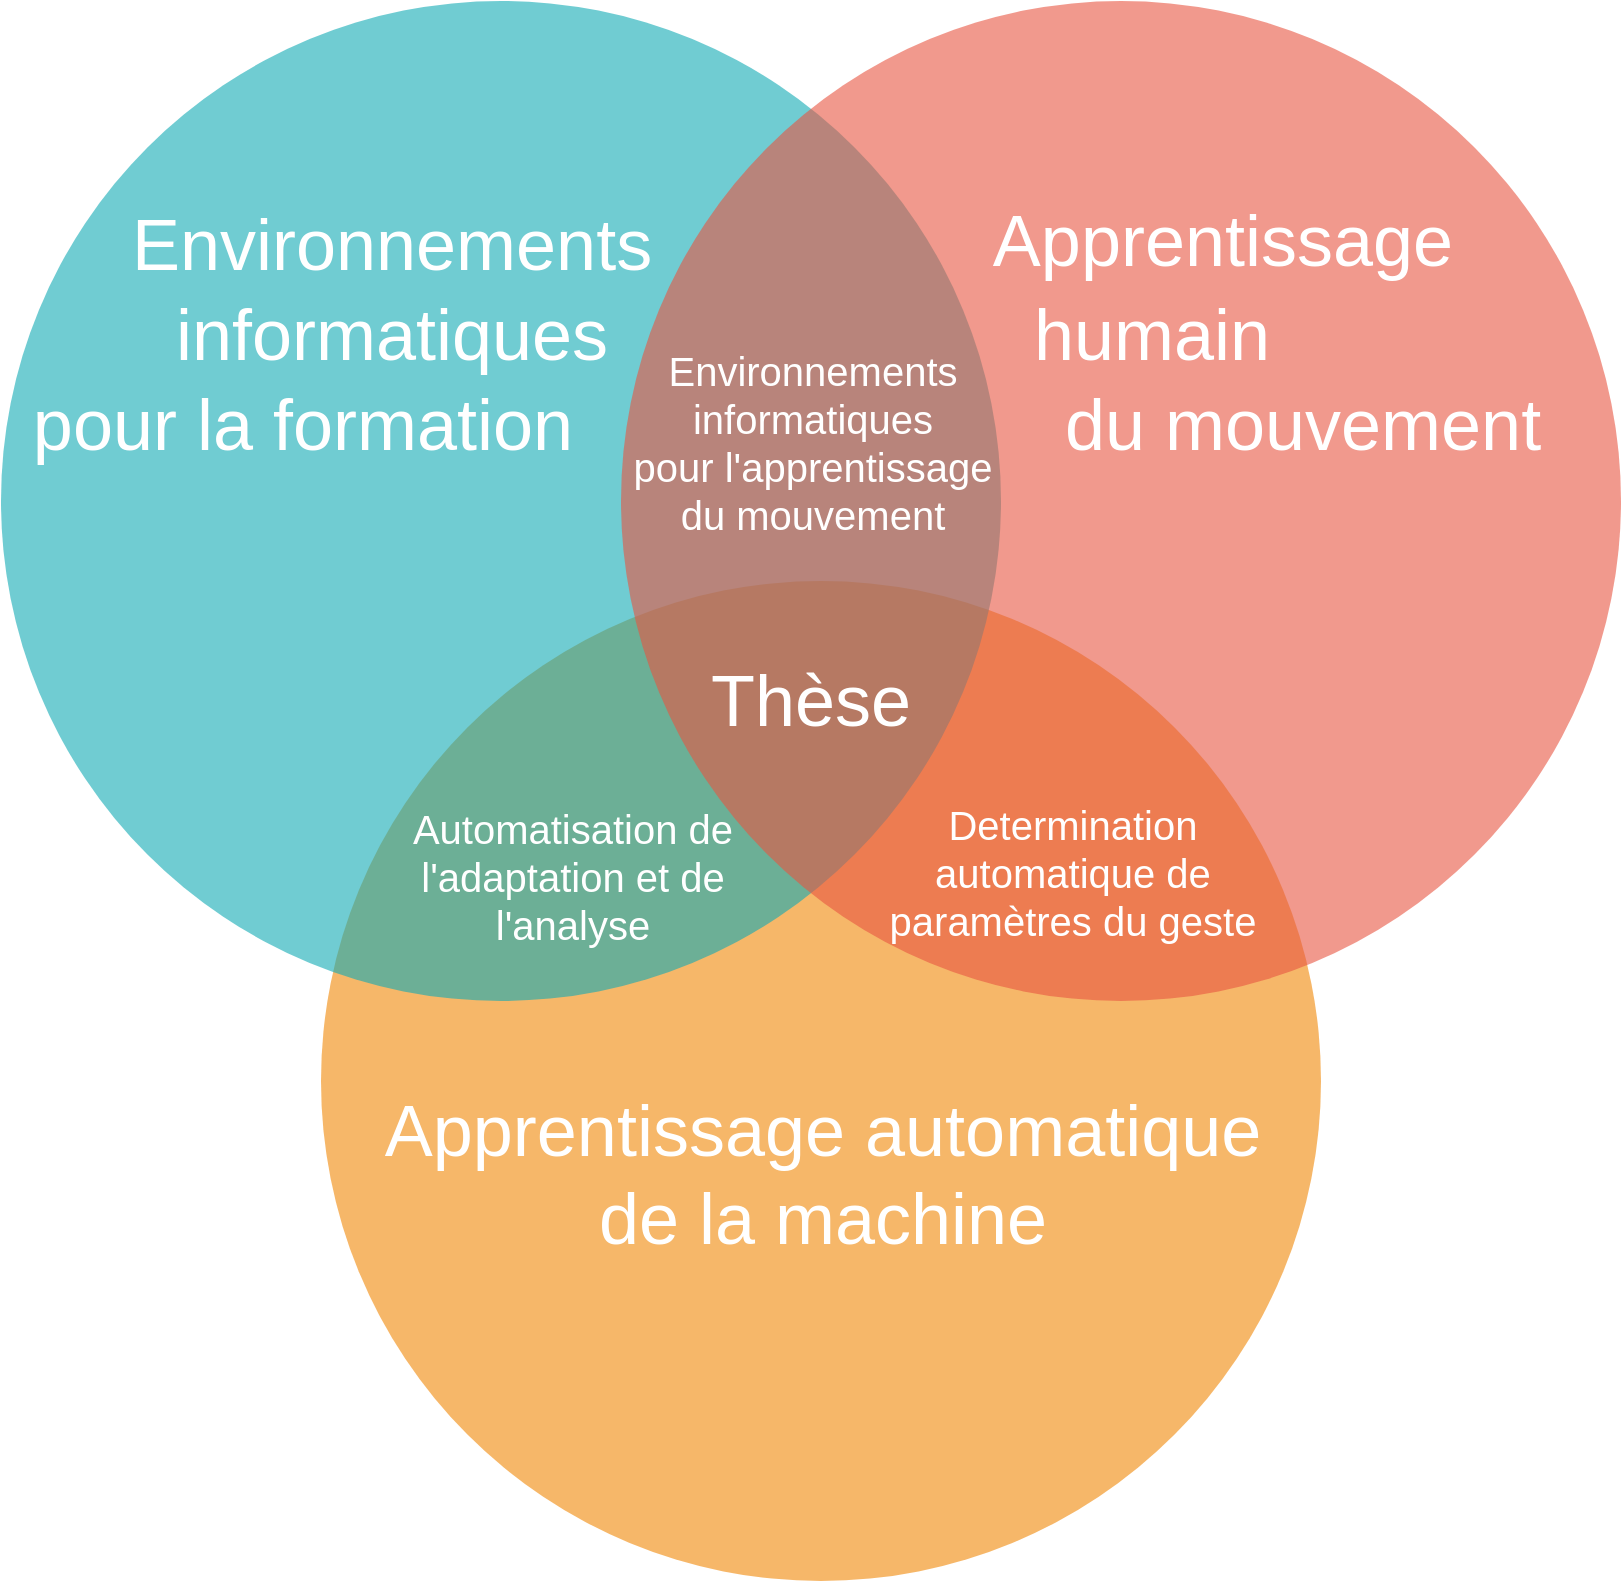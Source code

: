 <mxfile version="13.1.0" type="device"><diagram id="3228e29e-7158-1315-38df-8450db1d8a1d" name="Page-1"><mxGraphModel dx="1422" dy="713" grid="1" gridSize="10" guides="1" tooltips="1" connect="1" arrows="1" fold="1" page="1" pageScale="1" pageWidth="1169" pageHeight="827" background="#ffffff" math="0" shadow="0"><root><mxCell id="0"/><mxCell id="1" parent="0"/><mxCell id="21531" value="" style="ellipse;fillColor=#F08705;opacity=60;strokeColor=none;html=1;fontColor=#FFFFFF;" parent="1" vertex="1"><mxGeometry x="339.5" y="308.5" width="500" height="500" as="geometry"/></mxCell><mxCell id="21532" value="" style="ellipse;fillColor=#12AAB5;opacity=60;strokeColor=none;html=1;fontColor=#FFFFFF;" parent="1" vertex="1"><mxGeometry x="179.5" y="18.5" width="500" height="500" as="geometry"/></mxCell><mxCell id="21533" value="" style="ellipse;fillColor=#e85642;opacity=60;strokeColor=none;html=1;fontColor=#FFFFFF;" parent="1" vertex="1"><mxGeometry x="489.5" y="18.5" width="500" height="500" as="geometry"/></mxCell><mxCell id="21534" value="&lt;font style=&quot;font-size: 36px&quot;&gt;&amp;nbsp;pour la formation&lt;/font&gt;" style="text;fontSize=24;align=center;verticalAlign=middle;html=1;fontColor=#FFFFFF;" parent="1" vertex="1"><mxGeometry x="179.5" y="210" width="290" height="40" as="geometry"/></mxCell><mxCell id="21535" value="&lt;font style=&quot;font-size: 36px&quot;&gt;&amp;nbsp;du mouvement&amp;nbsp;&lt;/font&gt;" style="text;fontSize=24;align=center;verticalAlign=middle;html=1;fontColor=#FFFFFF;" parent="1" vertex="1"><mxGeometry x="710" y="205" width="240" height="50" as="geometry"/></mxCell><mxCell id="21536" value="&lt;font style=&quot;font-size: 36px&quot;&gt;Apprentissage automatique&lt;br&gt;de la machine&lt;/font&gt;" style="text;fontSize=24;align=center;verticalAlign=middle;html=1;fontColor=#FFFFFF;" parent="1" vertex="1"><mxGeometry x="409.25" y="570" width="360.5" height="70" as="geometry"/></mxCell><mxCell id="21537" value="&lt;font style=&quot;font-size: 20px&quot;&gt;Environnements&lt;br&gt;informatiques&lt;br&gt;pour l'apprentissage&lt;br&gt;du mouvement&lt;/font&gt;" style="text;align=center;html=1;fontColor=#FFFFFF;fontSize=16;" parent="1" vertex="1"><mxGeometry x="495" y="185" width="180" height="90" as="geometry"/></mxCell><mxCell id="21538" value="&lt;font style=&quot;font-size: 20px&quot;&gt;Automatisation de&lt;br&gt;l'adaptation et de&lt;br&gt;l'analyse&lt;/font&gt;" style="text;align=center;html=1;fontColor=#FFFFFF;fontSize=16;" parent="1" vertex="1"><mxGeometry x="370" y="414" width="190" height="81.5" as="geometry"/></mxCell><mxCell id="21539" value="&lt;font style=&quot;font-size: 20px&quot;&gt;Determination&lt;br&gt;automatique de&lt;br&gt;paramètres du geste&lt;/font&gt;" style="text;align=center;html=1;fontColor=#FFFFFF;fontSize=16;" parent="1" vertex="1"><mxGeometry x="620" y="411.75" width="190" height="86" as="geometry"/></mxCell><mxCell id="21540" value="&lt;font style=&quot;font-size: 36px&quot;&gt;Thèse&lt;/font&gt;" style="text;align=center;html=1;fontColor=#FFFFFF;fontSize=16;" parent="1" vertex="1"><mxGeometry x="524" y="340" width="120.5" height="58.5" as="geometry"/></mxCell><mxCell id="RB7b2W2qxWkkRkNEqONv-21544" value="&lt;span style=&quot;color: rgb(255 , 255 , 255)&quot;&gt;&lt;font style=&quot;font-size: 36px&quot;&gt;Environnements&lt;/font&gt;&lt;/span&gt;" style="text;html=1;strokeColor=none;fillColor=none;align=center;verticalAlign=middle;whiteSpace=wrap;rounded=0;" vertex="1" parent="1"><mxGeometry x="251.75" y="120" width="245.5" height="40" as="geometry"/></mxCell><mxCell id="RB7b2W2qxWkkRkNEqONv-21545" value="&lt;span style=&quot;color: rgb(255 , 255 , 255)&quot;&gt;&lt;font style=&quot;font-size: 36px&quot;&gt;informatiques&lt;/font&gt;&lt;/span&gt;" style="text;html=1;strokeColor=none;fillColor=none;align=center;verticalAlign=middle;whiteSpace=wrap;rounded=0;" vertex="1" parent="1"><mxGeometry x="279.5" y="170" width="190" height="30" as="geometry"/></mxCell><mxCell id="RB7b2W2qxWkkRkNEqONv-21546" value="&lt;span style=&quot;color: rgb(255 , 255 , 255)&quot;&gt;&lt;font style=&quot;font-size: 36px&quot;&gt;Apprentissage&lt;/font&gt;&lt;/span&gt;" style="text;html=1;strokeColor=none;fillColor=none;align=center;verticalAlign=middle;whiteSpace=wrap;rounded=0;" vertex="1" parent="1"><mxGeometry x="670" y="115" width="240.5" height="45" as="geometry"/></mxCell><mxCell id="RB7b2W2qxWkkRkNEqONv-21547" value="&lt;span style=&quot;color: rgb(255 , 255 , 255)&quot;&gt;&lt;font style=&quot;font-size: 36px&quot;&gt;humain&lt;/font&gt;&lt;/span&gt;" style="text;html=1;strokeColor=none;fillColor=none;align=center;verticalAlign=middle;whiteSpace=wrap;rounded=0;" vertex="1" parent="1"><mxGeometry x="690" y="170" width="130" height="30" as="geometry"/></mxCell></root></mxGraphModel></diagram></mxfile>
